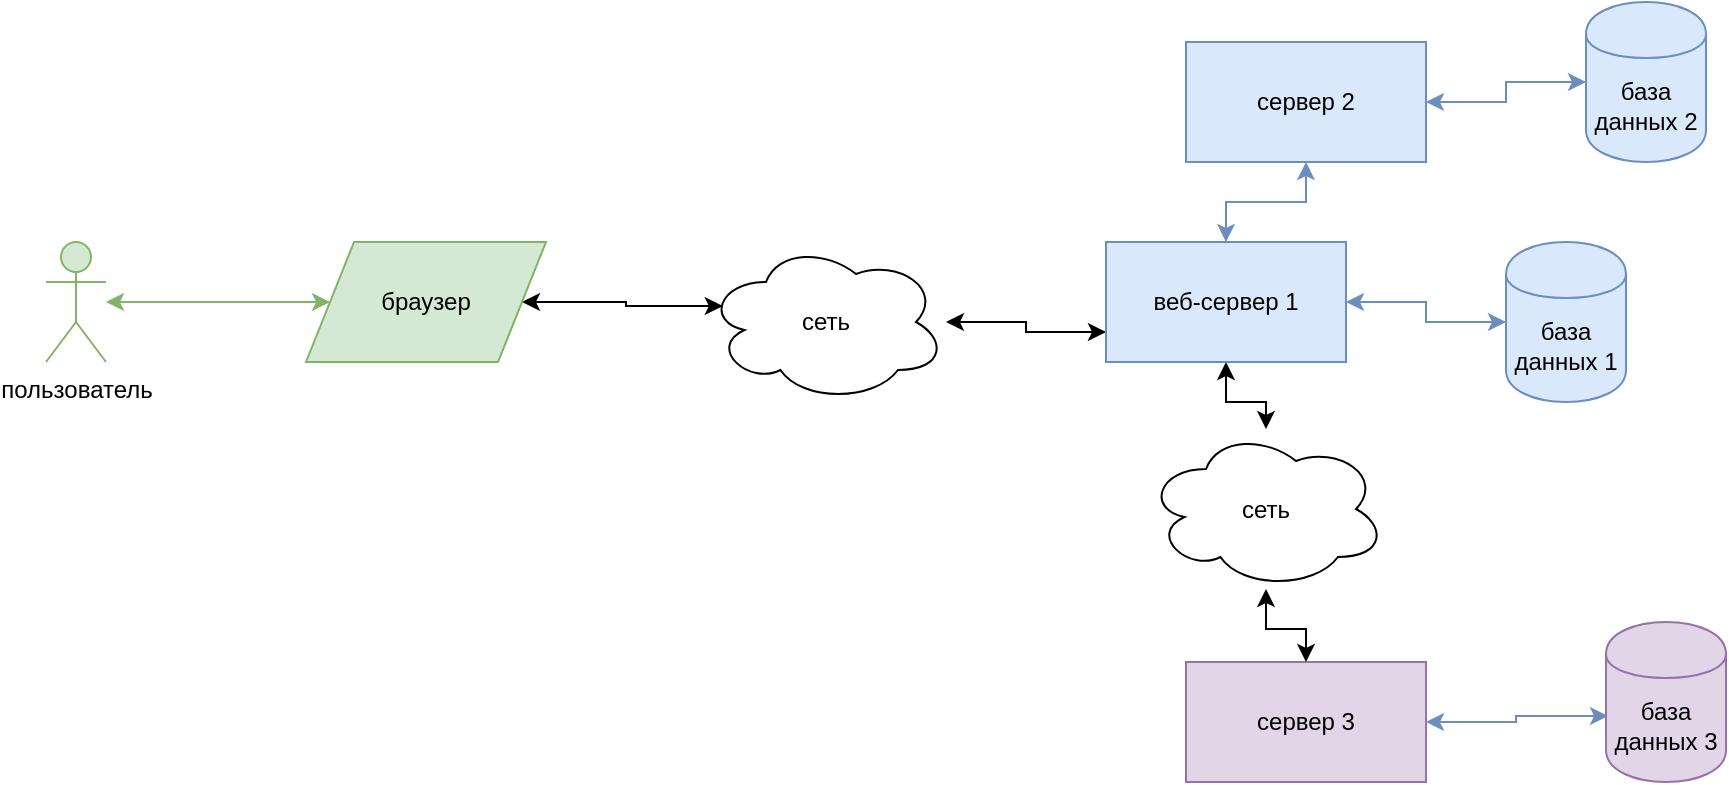 <mxfile version="13.3.5" type="device"><diagram id="l0-6CYYIBelgdtTc5C6w" name="Страница 1"><mxGraphModel dx="1408" dy="818" grid="1" gridSize="10" guides="1" tooltips="1" connect="1" arrows="1" fold="1" page="1" pageScale="1" pageWidth="1169" pageHeight="827" math="0" shadow="0"><root><mxCell id="0"/><mxCell id="1" parent="0"/><mxCell id="mgKvpDEu2oz1WOlrfXEK-9" style="edgeStyle=orthogonalEdgeStyle;rounded=0;orthogonalLoop=1;jettySize=auto;html=1;entryX=0;entryY=0.5;entryDx=0;entryDy=0;startArrow=classic;startFill=1;fillColor=#d5e8d4;strokeColor=#82b366;" parent="1" source="mgKvpDEu2oz1WOlrfXEK-1" target="mgKvpDEu2oz1WOlrfXEK-5" edge="1"><mxGeometry relative="1" as="geometry"/></mxCell><mxCell id="mgKvpDEu2oz1WOlrfXEK-1" value="пользователь" style="shape=umlActor;verticalLabelPosition=bottom;verticalAlign=top;html=1;outlineConnect=0;fillColor=#d5e8d4;strokeColor=#82b366;" parent="1" vertex="1"><mxGeometry x="150" y="240" width="30" height="60" as="geometry"/></mxCell><mxCell id="mgKvpDEu2oz1WOlrfXEK-10" style="edgeStyle=orthogonalEdgeStyle;rounded=0;orthogonalLoop=1;jettySize=auto;html=1;entryX=0.07;entryY=0.4;entryDx=0;entryDy=0;entryPerimeter=0;startArrow=classic;startFill=1;" parent="1" source="mgKvpDEu2oz1WOlrfXEK-5" target="mgKvpDEu2oz1WOlrfXEK-6" edge="1"><mxGeometry relative="1" as="geometry"/></mxCell><mxCell id="mgKvpDEu2oz1WOlrfXEK-5" value="браузер" style="shape=parallelogram;perimeter=parallelogramPerimeter;whiteSpace=wrap;html=1;fillColor=#d5e8d4;strokeColor=#82b366;" parent="1" vertex="1"><mxGeometry x="280" y="240" width="120" height="60" as="geometry"/></mxCell><mxCell id="mgKvpDEu2oz1WOlrfXEK-12" style="edgeStyle=orthogonalEdgeStyle;rounded=0;orthogonalLoop=1;jettySize=auto;html=1;entryX=0;entryY=0.75;entryDx=0;entryDy=0;startArrow=classic;startFill=1;" parent="1" source="mgKvpDEu2oz1WOlrfXEK-6" target="mgKvpDEu2oz1WOlrfXEK-7" edge="1"><mxGeometry relative="1" as="geometry"/></mxCell><mxCell id="mgKvpDEu2oz1WOlrfXEK-6" value="сеть" style="ellipse;shape=cloud;whiteSpace=wrap;html=1;" parent="1" vertex="1"><mxGeometry x="480" y="240" width="120" height="80" as="geometry"/></mxCell><mxCell id="mgKvpDEu2oz1WOlrfXEK-13" style="edgeStyle=orthogonalEdgeStyle;rounded=0;orthogonalLoop=1;jettySize=auto;html=1;startArrow=classic;startFill=1;fillColor=#dae8fc;strokeColor=#6c8ebf;" parent="1" source="mgKvpDEu2oz1WOlrfXEK-7" target="mgKvpDEu2oz1WOlrfXEK-8" edge="1"><mxGeometry relative="1" as="geometry"/></mxCell><mxCell id="mgKvpDEu2oz1WOlrfXEK-16" style="edgeStyle=orthogonalEdgeStyle;rounded=0;orthogonalLoop=1;jettySize=auto;html=1;startArrow=classic;startFill=1;fillColor=#dae8fc;strokeColor=#6c8ebf;" parent="1" source="mgKvpDEu2oz1WOlrfXEK-7" target="mgKvpDEu2oz1WOlrfXEK-14" edge="1"><mxGeometry relative="1" as="geometry"/></mxCell><mxCell id="wxsmds7pVKmS-I4JedYL-2" style="edgeStyle=orthogonalEdgeStyle;rounded=0;orthogonalLoop=1;jettySize=auto;html=1;exitX=0.5;exitY=1;exitDx=0;exitDy=0;startArrow=classic;startFill=1;" edge="1" parent="1" source="mgKvpDEu2oz1WOlrfXEK-7" target="wxsmds7pVKmS-I4JedYL-1"><mxGeometry relative="1" as="geometry"/></mxCell><mxCell id="mgKvpDEu2oz1WOlrfXEK-7" value="веб-сервер 1" style="rounded=0;whiteSpace=wrap;html=1;fillColor=#dae8fc;strokeColor=#6c8ebf;" parent="1" vertex="1"><mxGeometry x="680" y="240" width="120" height="60" as="geometry"/></mxCell><mxCell id="mgKvpDEu2oz1WOlrfXEK-8" value="база данных 1" style="shape=cylinder;whiteSpace=wrap;html=1;boundedLbl=1;backgroundOutline=1;fillColor=#dae8fc;strokeColor=#6c8ebf;" parent="1" vertex="1"><mxGeometry x="880" y="240" width="60" height="80" as="geometry"/></mxCell><mxCell id="mgKvpDEu2oz1WOlrfXEK-17" style="edgeStyle=orthogonalEdgeStyle;rounded=0;orthogonalLoop=1;jettySize=auto;html=1;startArrow=classic;startFill=1;fillColor=#dae8fc;strokeColor=#6c8ebf;" parent="1" source="mgKvpDEu2oz1WOlrfXEK-14" target="mgKvpDEu2oz1WOlrfXEK-15" edge="1"><mxGeometry relative="1" as="geometry"/></mxCell><mxCell id="mgKvpDEu2oz1WOlrfXEK-14" value="сервер 2" style="rounded=0;whiteSpace=wrap;html=1;fillColor=#dae8fc;strokeColor=#6c8ebf;" parent="1" vertex="1"><mxGeometry x="720" y="140" width="120" height="60" as="geometry"/></mxCell><mxCell id="mgKvpDEu2oz1WOlrfXEK-15" value="база данных 2" style="shape=cylinder;whiteSpace=wrap;html=1;boundedLbl=1;backgroundOutline=1;fillColor=#dae8fc;strokeColor=#6c8ebf;" parent="1" vertex="1"><mxGeometry x="920" y="120" width="60" height="80" as="geometry"/></mxCell><mxCell id="mgKvpDEu2oz1WOlrfXEK-21" style="edgeStyle=orthogonalEdgeStyle;rounded=0;orthogonalLoop=1;jettySize=auto;html=1;entryX=0.017;entryY=0.588;entryDx=0;entryDy=0;entryPerimeter=0;startArrow=classic;startFill=1;fillColor=#dae8fc;strokeColor=#6c8ebf;" parent="1" source="mgKvpDEu2oz1WOlrfXEK-18" target="mgKvpDEu2oz1WOlrfXEK-19" edge="1"><mxGeometry relative="1" as="geometry"/></mxCell><mxCell id="mgKvpDEu2oz1WOlrfXEK-18" value="сервер 3" style="rounded=0;whiteSpace=wrap;html=1;fillColor=#e1d5e7;strokeColor=#9673a6;" parent="1" vertex="1"><mxGeometry x="720" y="450" width="120" height="60" as="geometry"/></mxCell><mxCell id="mgKvpDEu2oz1WOlrfXEK-19" value="база данных 3" style="shape=cylinder;whiteSpace=wrap;html=1;boundedLbl=1;backgroundOutline=1;fillColor=#e1d5e7;strokeColor=#9673a6;" parent="1" vertex="1"><mxGeometry x="930" y="430" width="60" height="80" as="geometry"/></mxCell><mxCell id="wxsmds7pVKmS-I4JedYL-3" style="edgeStyle=orthogonalEdgeStyle;rounded=0;orthogonalLoop=1;jettySize=auto;html=1;startArrow=classic;startFill=1;" edge="1" parent="1" source="wxsmds7pVKmS-I4JedYL-1" target="mgKvpDEu2oz1WOlrfXEK-18"><mxGeometry relative="1" as="geometry"/></mxCell><mxCell id="wxsmds7pVKmS-I4JedYL-1" value="сеть" style="ellipse;shape=cloud;whiteSpace=wrap;html=1;" vertex="1" parent="1"><mxGeometry x="700" y="333.5" width="120" height="80" as="geometry"/></mxCell></root></mxGraphModel></diagram></mxfile>